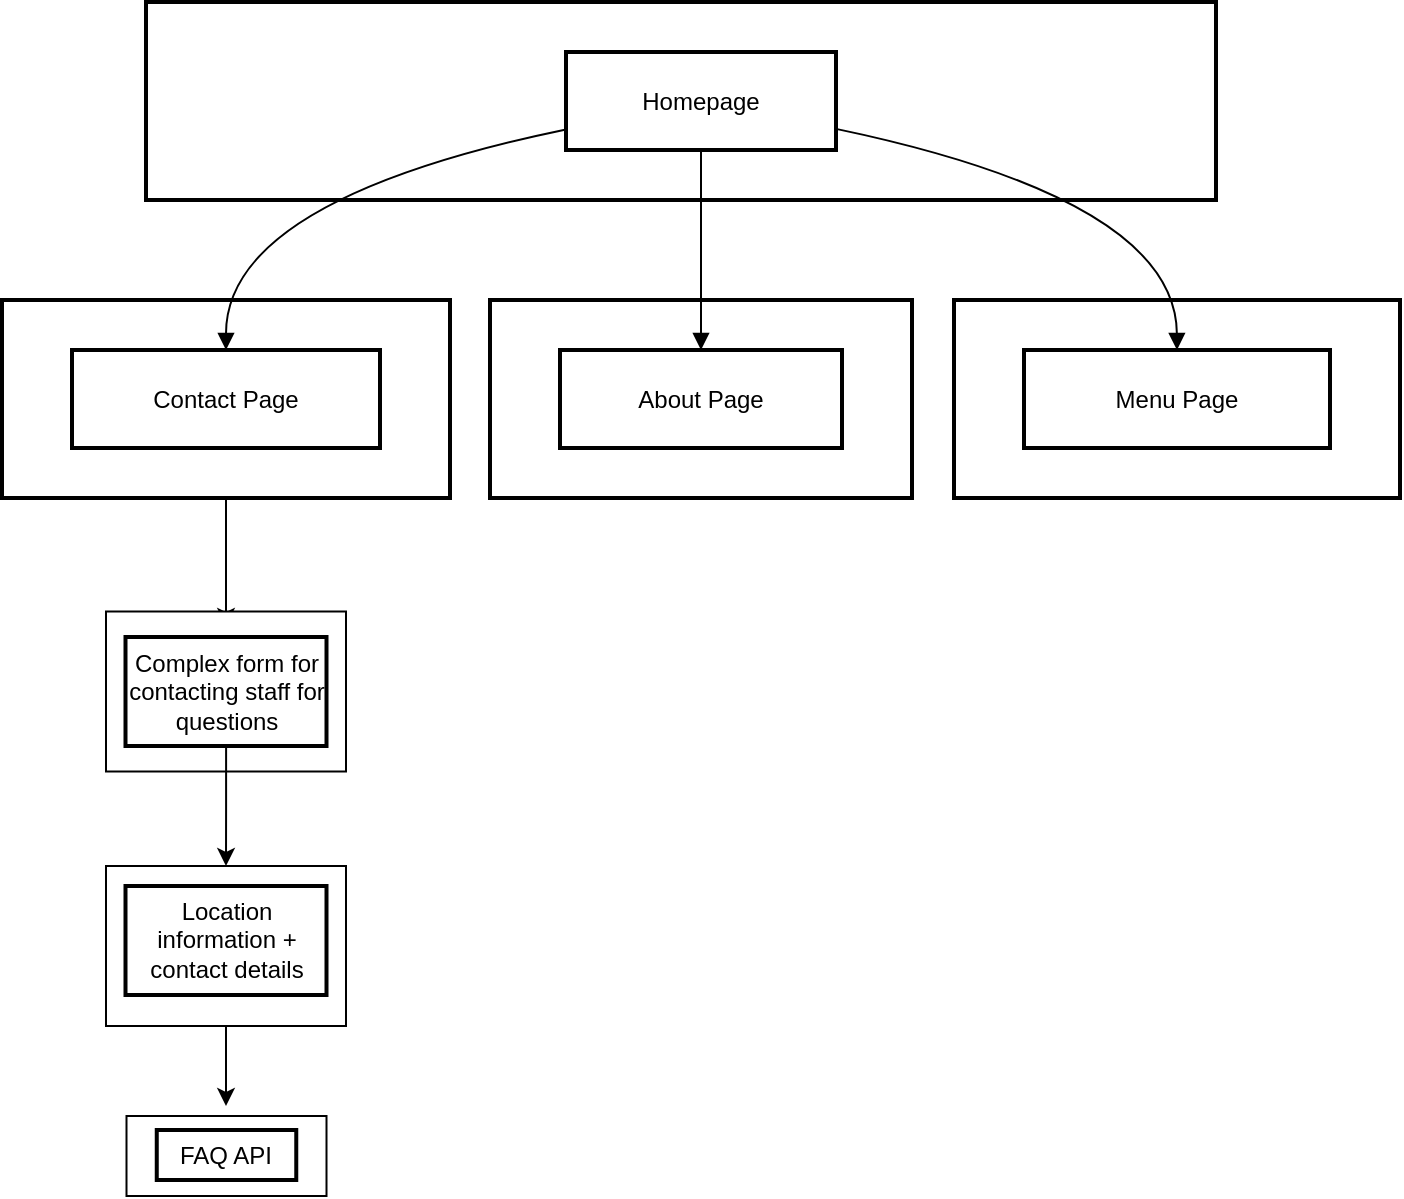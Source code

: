 <mxfile version="25.0.3">
  <diagram name="Page-1" id="yF4YpV8rjHWGAs957Mrj">
    <mxGraphModel dx="1434" dy="772" grid="1" gridSize="10" guides="1" tooltips="1" connect="1" arrows="1" fold="1" page="1" pageScale="1" pageWidth="827" pageHeight="1169" math="0" shadow="0">
      <root>
        <mxCell id="0" />
        <mxCell id="1" parent="0" />
        <mxCell id="5u6RhYm26kkarIweKR19-13" style="edgeStyle=orthogonalEdgeStyle;rounded=0;orthogonalLoop=1;jettySize=auto;html=1;" edge="1" parent="1" source="2">
          <mxGeometry relative="1" as="geometry">
            <mxPoint x="120" y="320" as="targetPoint" />
          </mxGeometry>
        </mxCell>
        <mxCell id="2" value="Contact Page" style="whiteSpace=wrap;strokeWidth=2;" parent="1" vertex="1">
          <mxGeometry x="8" y="157" width="224" height="99" as="geometry" />
        </mxCell>
        <mxCell id="3" value="About Page" style="whiteSpace=wrap;strokeWidth=2;" parent="1" vertex="1">
          <mxGeometry x="252" y="157" width="211" height="99" as="geometry" />
        </mxCell>
        <mxCell id="4" value="Product Page" style="whiteSpace=wrap;strokeWidth=2;" parent="1" vertex="1">
          <mxGeometry x="484" y="157" width="223" height="99" as="geometry" />
        </mxCell>
        <mxCell id="5" value="Home Page" style="whiteSpace=wrap;strokeWidth=2;" parent="1" vertex="1">
          <mxGeometry x="80" y="8" width="535" height="99" as="geometry" />
        </mxCell>
        <mxCell id="6" value="Homepage" style="whiteSpace=wrap;strokeWidth=2;" parent="1" vertex="1">
          <mxGeometry x="290" y="33" width="135" height="49" as="geometry" />
        </mxCell>
        <mxCell id="7" value="Menu Page" style="whiteSpace=wrap;strokeWidth=2;" parent="1" vertex="1">
          <mxGeometry x="519" y="182" width="153" height="49" as="geometry" />
        </mxCell>
        <mxCell id="8" value="About Page" style="whiteSpace=wrap;strokeWidth=2;" parent="1" vertex="1">
          <mxGeometry x="287" y="182" width="141" height="49" as="geometry" />
        </mxCell>
        <mxCell id="9" value="Contact Page" style="whiteSpace=wrap;strokeWidth=2;" parent="1" vertex="1">
          <mxGeometry x="43" y="182" width="154" height="49" as="geometry" />
        </mxCell>
        <mxCell id="10" value="" style="curved=1;startArrow=none;endArrow=block;exitX=1.01;exitY=0.79;entryX=0.5;entryY=0;" parent="1" source="6" target="7" edge="1">
          <mxGeometry relative="1" as="geometry">
            <Array as="points">
              <mxPoint x="595" y="107" />
            </Array>
          </mxGeometry>
        </mxCell>
        <mxCell id="11" value="" style="curved=1;startArrow=none;endArrow=block;exitX=0.5;exitY=1;entryX=0.5;entryY=0;" parent="1" source="6" target="8" edge="1">
          <mxGeometry relative="1" as="geometry">
            <Array as="points" />
          </mxGeometry>
        </mxCell>
        <mxCell id="12" value="" style="curved=1;startArrow=none;endArrow=block;exitX=0;exitY=0.79;entryX=0.5;entryY=0;" parent="1" source="6" target="9" edge="1">
          <mxGeometry relative="1" as="geometry">
            <Array as="points">
              <mxPoint x="120" y="107" />
            </Array>
          </mxGeometry>
        </mxCell>
        <mxCell id="5u6RhYm26kkarIweKR19-14" value="" style="rounded=0;whiteSpace=wrap;html=1;movable=1;resizable=1;rotatable=1;deletable=1;editable=1;locked=0;connectable=1;" vertex="1" parent="1">
          <mxGeometry x="60" y="312.75" width="120" height="80" as="geometry" />
        </mxCell>
        <mxCell id="5u6RhYm26kkarIweKR19-15" value="About Page" style="whiteSpace=wrap;strokeWidth=2;" vertex="1" parent="1">
          <mxGeometry x="287" y="182" width="141" height="49" as="geometry" />
        </mxCell>
        <mxCell id="5u6RhYm26kkarIweKR19-20" style="edgeStyle=orthogonalEdgeStyle;rounded=0;orthogonalLoop=1;jettySize=auto;html=1;" edge="1" parent="1" source="5u6RhYm26kkarIweKR19-16">
          <mxGeometry relative="1" as="geometry">
            <mxPoint x="120" y="440" as="targetPoint" />
          </mxGeometry>
        </mxCell>
        <mxCell id="5u6RhYm26kkarIweKR19-16" value="Complex form for contacting staff for questions" style="whiteSpace=wrap;strokeWidth=2;" vertex="1" parent="1">
          <mxGeometry x="69.75" y="325.5" width="100.5" height="54.5" as="geometry" />
        </mxCell>
        <mxCell id="5u6RhYm26kkarIweKR19-24" style="edgeStyle=orthogonalEdgeStyle;rounded=0;orthogonalLoop=1;jettySize=auto;html=1;" edge="1" parent="1" source="5u6RhYm26kkarIweKR19-22">
          <mxGeometry relative="1" as="geometry">
            <mxPoint x="120" y="560" as="targetPoint" />
          </mxGeometry>
        </mxCell>
        <mxCell id="5u6RhYm26kkarIweKR19-22" value="" style="rounded=0;whiteSpace=wrap;html=1;movable=1;resizable=1;rotatable=1;deletable=1;editable=1;locked=0;connectable=1;" vertex="1" parent="1">
          <mxGeometry x="60" y="440" width="120" height="80" as="geometry" />
        </mxCell>
        <mxCell id="5u6RhYm26kkarIweKR19-23" value="Location information + contact details" style="whiteSpace=wrap;strokeWidth=2;" vertex="1" parent="1">
          <mxGeometry x="69.75" y="450" width="100.5" height="54.5" as="geometry" />
        </mxCell>
        <mxCell id="5u6RhYm26kkarIweKR19-25" value="" style="rounded=0;whiteSpace=wrap;html=1;movable=1;resizable=1;rotatable=1;deletable=1;editable=1;locked=0;connectable=1;" vertex="1" parent="1">
          <mxGeometry x="70.25" y="565" width="100" height="40" as="geometry" />
        </mxCell>
        <mxCell id="5u6RhYm26kkarIweKR19-27" value="FAQ API" style="whiteSpace=wrap;strokeWidth=2;" vertex="1" parent="1">
          <mxGeometry x="85.38" y="572" width="69.75" height="25" as="geometry" />
        </mxCell>
      </root>
    </mxGraphModel>
  </diagram>
</mxfile>
